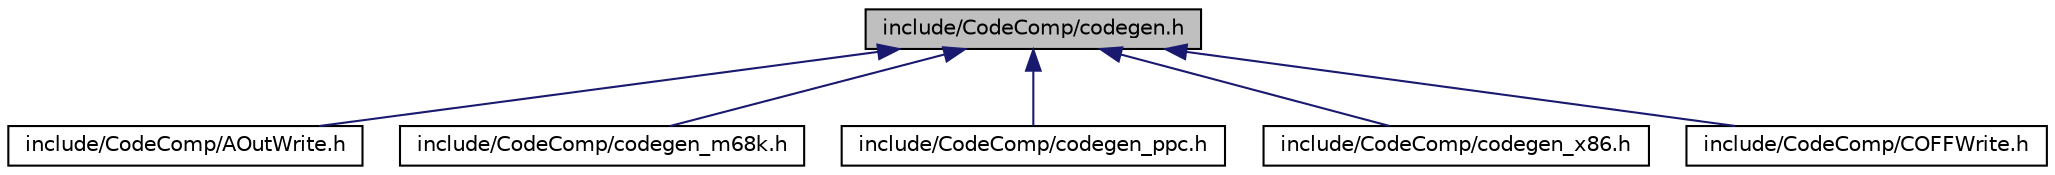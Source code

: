 digraph G
{
  edge [fontname="Helvetica",fontsize="10",labelfontname="Helvetica",labelfontsize="10"];
  node [fontname="Helvetica",fontsize="10",shape=record];
  Node1 [label="include/CodeComp/codegen.h",height=0.2,width=0.4,color="black", fillcolor="grey75", style="filled" fontcolor="black"];
  Node1 -> Node2 [dir="back",color="midnightblue",fontsize="10",style="solid",fontname="Helvetica"];
  Node2 [label="include/CodeComp/AOutWrite.h",height=0.2,width=0.4,color="black", fillcolor="white", style="filled",URL="$_a_out_write_8h.html"];
  Node1 -> Node3 [dir="back",color="midnightblue",fontsize="10",style="solid",fontname="Helvetica"];
  Node3 [label="include/CodeComp/codegen_m68k.h",height=0.2,width=0.4,color="black", fillcolor="white", style="filled",URL="$codegen__m68k_8h.html"];
  Node1 -> Node4 [dir="back",color="midnightblue",fontsize="10",style="solid",fontname="Helvetica"];
  Node4 [label="include/CodeComp/codegen_ppc.h",height=0.2,width=0.4,color="black", fillcolor="white", style="filled",URL="$codegen__ppc_8h.html"];
  Node1 -> Node5 [dir="back",color="midnightblue",fontsize="10",style="solid",fontname="Helvetica"];
  Node5 [label="include/CodeComp/codegen_x86.h",height=0.2,width=0.4,color="black", fillcolor="white", style="filled",URL="$codegen__x86_8h.html"];
  Node1 -> Node6 [dir="back",color="midnightblue",fontsize="10",style="solid",fontname="Helvetica"];
  Node6 [label="include/CodeComp/COFFWrite.h",height=0.2,width=0.4,color="black", fillcolor="white", style="filled",URL="$_c_o_f_f_write_8h.html"];
}
